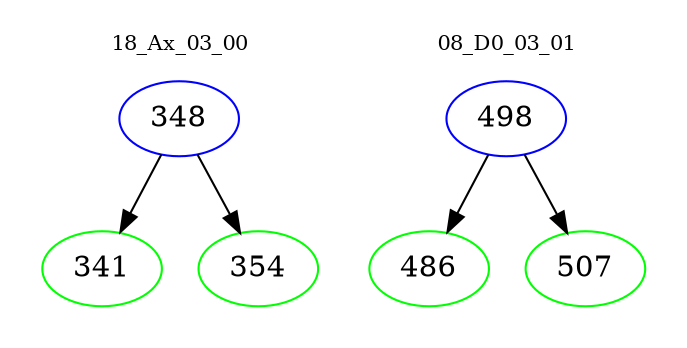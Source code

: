 digraph{
subgraph cluster_0 {
color = white
label = "18_Ax_03_00";
fontsize=10;
T0_348 [label="348", color="blue"]
T0_348 -> T0_341 [color="black"]
T0_341 [label="341", color="green"]
T0_348 -> T0_354 [color="black"]
T0_354 [label="354", color="green"]
}
subgraph cluster_1 {
color = white
label = "08_D0_03_01";
fontsize=10;
T1_498 [label="498", color="blue"]
T1_498 -> T1_486 [color="black"]
T1_486 [label="486", color="green"]
T1_498 -> T1_507 [color="black"]
T1_507 [label="507", color="green"]
}
}
